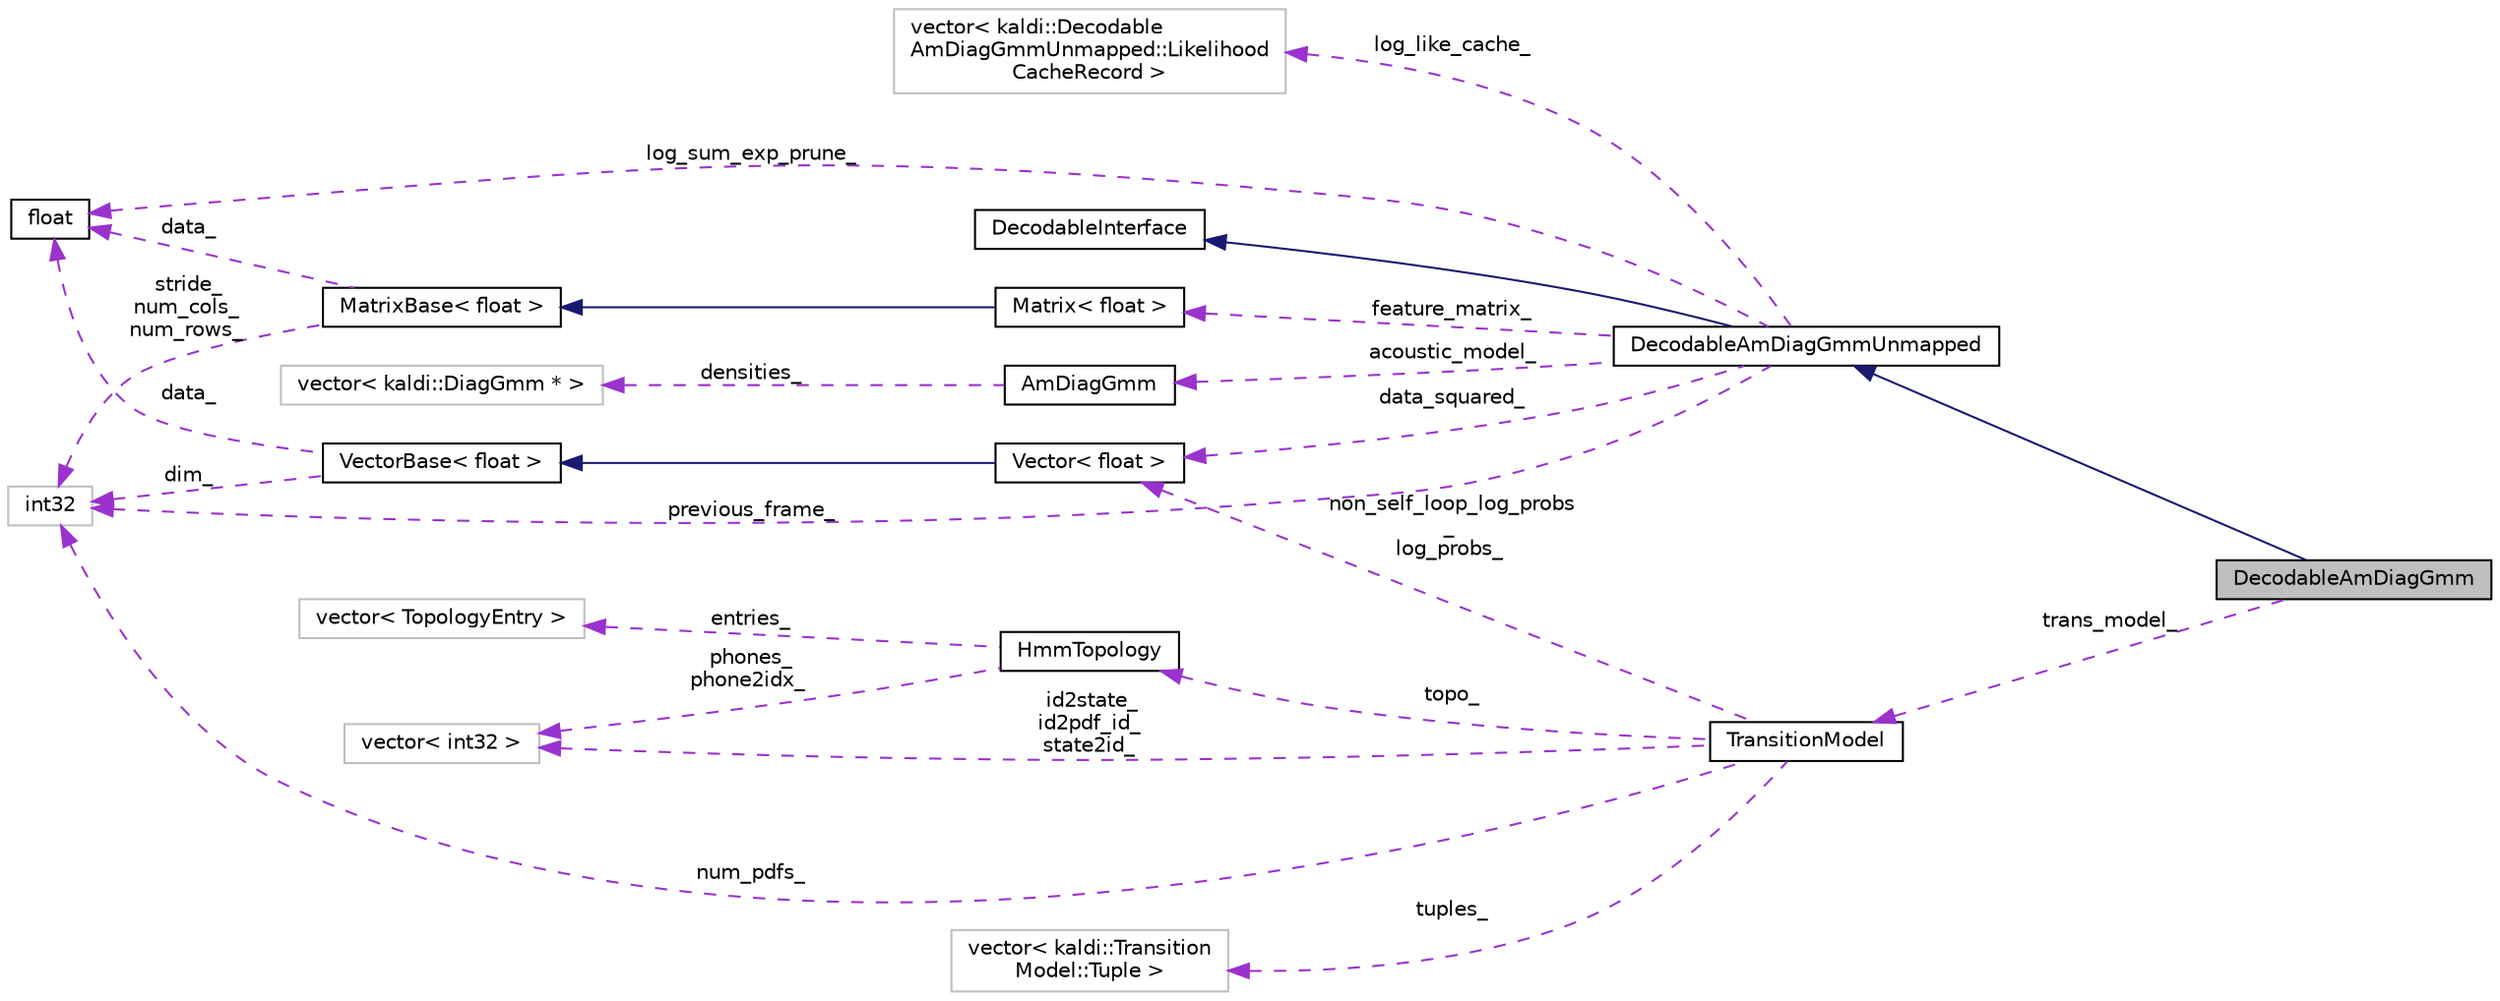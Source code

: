 digraph "DecodableAmDiagGmm"
{
  edge [fontname="Helvetica",fontsize="10",labelfontname="Helvetica",labelfontsize="10"];
  node [fontname="Helvetica",fontsize="10",shape=record];
  rankdir="LR";
  Node3 [label="DecodableAmDiagGmm",height=0.2,width=0.4,color="black", fillcolor="grey75", style="filled", fontcolor="black"];
  Node4 -> Node3 [dir="back",color="midnightblue",fontsize="10",style="solid",fontname="Helvetica"];
  Node4 [label="DecodableAmDiagGmmUnmapped",height=0.2,width=0.4,color="black", fillcolor="white", style="filled",URL="$classkaldi_1_1DecodableAmDiagGmmUnmapped.html",tooltip="DecodableAmDiagGmmUnmapped is a decodable object that takes indices that correspond to pdf-id&#39;s plus ..."];
  Node5 -> Node4 [dir="back",color="midnightblue",fontsize="10",style="solid",fontname="Helvetica"];
  Node5 [label="DecodableInterface",height=0.2,width=0.4,color="black", fillcolor="white", style="filled",URL="$classkaldi_1_1DecodableInterface.html",tooltip="DecodableInterface provides a link between the (acoustic-modeling and feature-processing) code and th..."];
  Node6 -> Node4 [dir="back",color="darkorchid3",fontsize="10",style="dashed",label=" log_sum_exp_prune_" ,fontname="Helvetica"];
  Node6 [label="float",height=0.2,width=0.4,color="black", fillcolor="white", style="filled",URL="$classfloat.html"];
  Node7 -> Node4 [dir="back",color="darkorchid3",fontsize="10",style="dashed",label=" feature_matrix_" ,fontname="Helvetica"];
  Node7 [label="Matrix\< float \>",height=0.2,width=0.4,color="black", fillcolor="white", style="filled",URL="$classkaldi_1_1Matrix.html"];
  Node8 -> Node7 [dir="back",color="midnightblue",fontsize="10",style="solid",fontname="Helvetica"];
  Node8 [label="MatrixBase\< float \>",height=0.2,width=0.4,color="black", fillcolor="white", style="filled",URL="$classkaldi_1_1MatrixBase.html"];
  Node6 -> Node8 [dir="back",color="darkorchid3",fontsize="10",style="dashed",label=" data_" ,fontname="Helvetica"];
  Node9 -> Node8 [dir="back",color="darkorchid3",fontsize="10",style="dashed",label=" stride_\nnum_cols_\nnum_rows_" ,fontname="Helvetica"];
  Node9 [label="int32",height=0.2,width=0.4,color="grey75", fillcolor="white", style="filled"];
  Node10 -> Node4 [dir="back",color="darkorchid3",fontsize="10",style="dashed",label=" acoustic_model_" ,fontname="Helvetica"];
  Node10 [label="AmDiagGmm",height=0.2,width=0.4,color="black", fillcolor="white", style="filled",URL="$classkaldi_1_1AmDiagGmm.html"];
  Node11 -> Node10 [dir="back",color="darkorchid3",fontsize="10",style="dashed",label=" densities_" ,fontname="Helvetica"];
  Node11 [label="vector\< kaldi::DiagGmm * \>",height=0.2,width=0.4,color="grey75", fillcolor="white", style="filled"];
  Node12 -> Node4 [dir="back",color="darkorchid3",fontsize="10",style="dashed",label=" data_squared_" ,fontname="Helvetica"];
  Node12 [label="Vector\< float \>",height=0.2,width=0.4,color="black", fillcolor="white", style="filled",URL="$classkaldi_1_1Vector.html"];
  Node13 -> Node12 [dir="back",color="midnightblue",fontsize="10",style="solid",fontname="Helvetica"];
  Node13 [label="VectorBase\< float \>",height=0.2,width=0.4,color="black", fillcolor="white", style="filled",URL="$classkaldi_1_1VectorBase.html"];
  Node6 -> Node13 [dir="back",color="darkorchid3",fontsize="10",style="dashed",label=" data_" ,fontname="Helvetica"];
  Node9 -> Node13 [dir="back",color="darkorchid3",fontsize="10",style="dashed",label=" dim_" ,fontname="Helvetica"];
  Node14 -> Node4 [dir="back",color="darkorchid3",fontsize="10",style="dashed",label=" log_like_cache_" ,fontname="Helvetica"];
  Node14 [label="vector\< kaldi::Decodable\lAmDiagGmmUnmapped::Likelihood\lCacheRecord \>",height=0.2,width=0.4,color="grey75", fillcolor="white", style="filled"];
  Node9 -> Node4 [dir="back",color="darkorchid3",fontsize="10",style="dashed",label=" previous_frame_" ,fontname="Helvetica"];
  Node15 -> Node3 [dir="back",color="darkorchid3",fontsize="10",style="dashed",label=" trans_model_" ,fontname="Helvetica"];
  Node15 [label="TransitionModel",height=0.2,width=0.4,color="black", fillcolor="white", style="filled",URL="$classkaldi_1_1TransitionModel.html"];
  Node16 -> Node15 [dir="back",color="darkorchid3",fontsize="10",style="dashed",label=" topo_" ,fontname="Helvetica"];
  Node16 [label="HmmTopology",height=0.2,width=0.4,color="black", fillcolor="white", style="filled",URL="$classkaldi_1_1HmmTopology.html",tooltip="A class for storing topology information for phones. "];
  Node17 -> Node16 [dir="back",color="darkorchid3",fontsize="10",style="dashed",label=" phones_\nphone2idx_" ,fontname="Helvetica"];
  Node17 [label="vector\< int32 \>",height=0.2,width=0.4,color="grey75", fillcolor="white", style="filled"];
  Node18 -> Node16 [dir="back",color="darkorchid3",fontsize="10",style="dashed",label=" entries_" ,fontname="Helvetica"];
  Node18 [label="vector\< TopologyEntry \>",height=0.2,width=0.4,color="grey75", fillcolor="white", style="filled"];
  Node17 -> Node15 [dir="back",color="darkorchid3",fontsize="10",style="dashed",label=" id2state_\nid2pdf_id_\nstate2id_" ,fontname="Helvetica"];
  Node19 -> Node15 [dir="back",color="darkorchid3",fontsize="10",style="dashed",label=" tuples_" ,fontname="Helvetica"];
  Node19 [label="vector\< kaldi::Transition\lModel::Tuple \>",height=0.2,width=0.4,color="grey75", fillcolor="white", style="filled"];
  Node12 -> Node15 [dir="back",color="darkorchid3",fontsize="10",style="dashed",label=" non_self_loop_log_probs\l_\nlog_probs_" ,fontname="Helvetica"];
  Node9 -> Node15 [dir="back",color="darkorchid3",fontsize="10",style="dashed",label=" num_pdfs_" ,fontname="Helvetica"];
}

